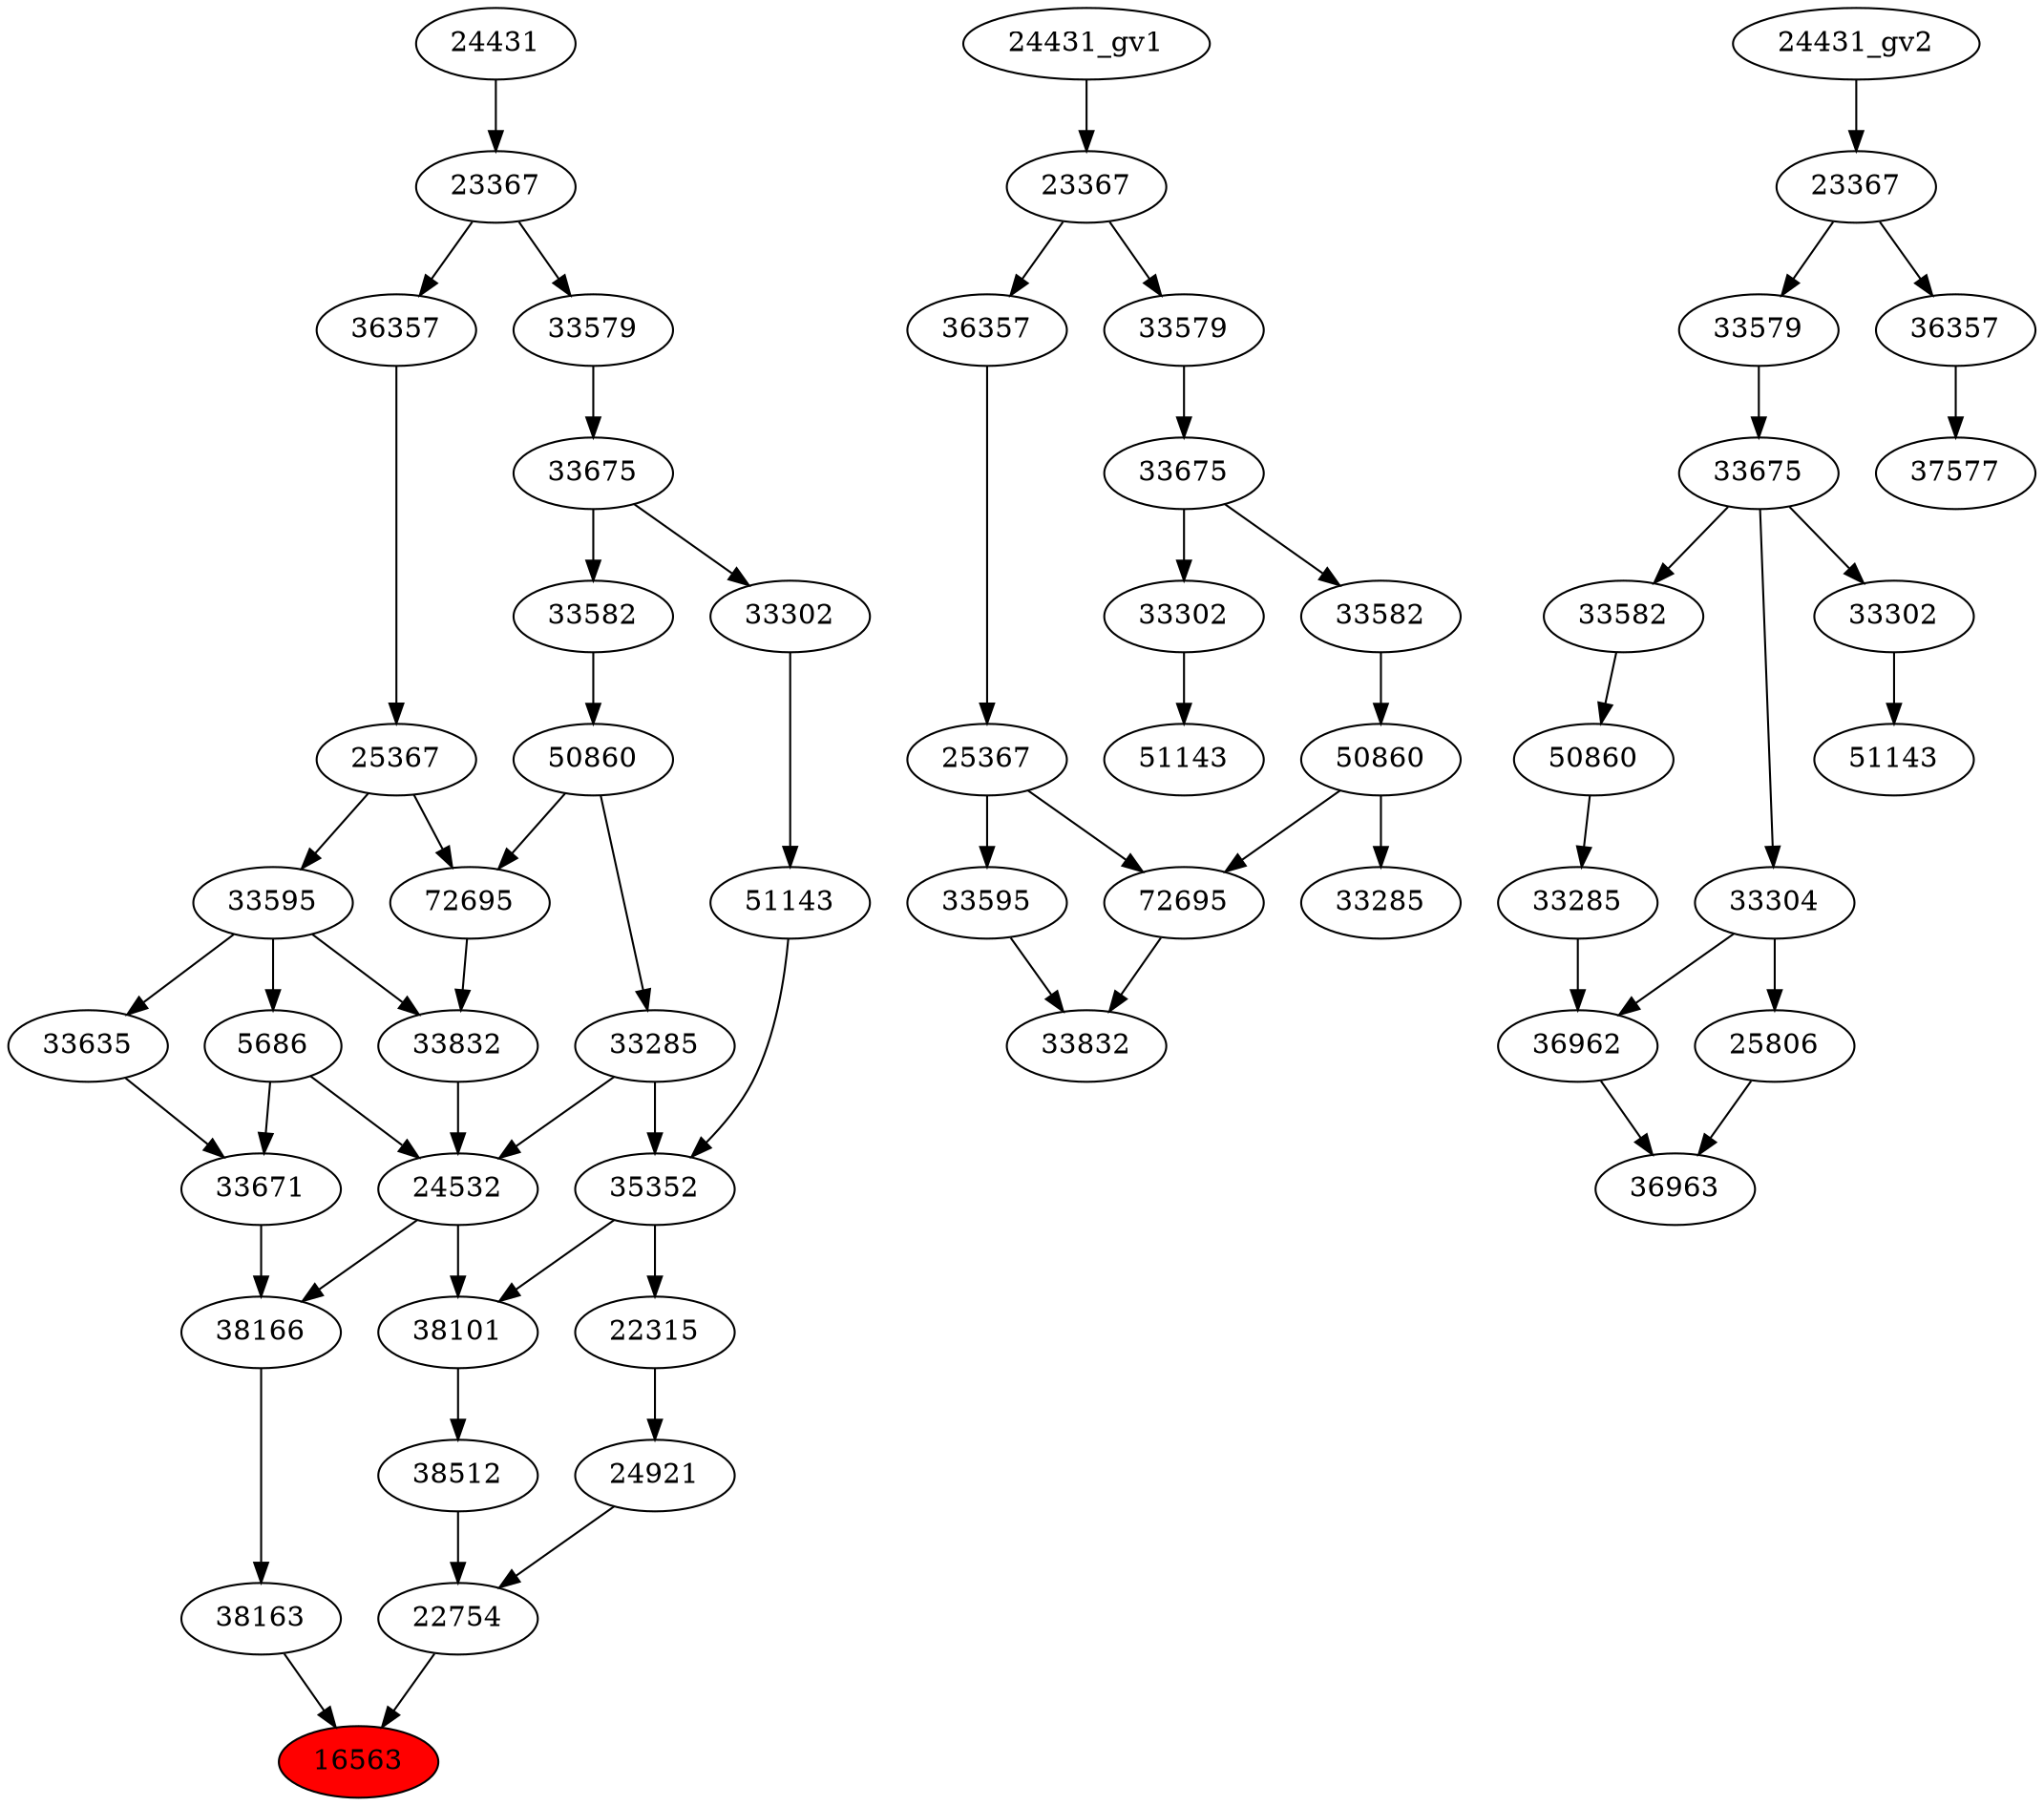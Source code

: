 strict digraph root {
	node [label="\N"];
	{
		node [fillcolor="",
			label="\N",
			style=""
		];
		16563		 [fillcolor=red,
			label=16563,
			style=filled];
		22754		 [label=22754];
		22754 -> 16563;
		38163		 [label=38163];
		38163 -> 16563;
		38512		 [label=38512];
		38512 -> 22754;
		24921		 [label=24921];
		24921 -> 22754;
		38166		 [label=38166];
		38166 -> 38163;
		38101		 [label=38101];
		38101 -> 38512;
		22315		 [label=22315];
		22315 -> 24921;
		24532		 [label=24532];
		24532 -> 38166;
		24532 -> 38101;
		33671		 [label=33671];
		33671 -> 38166;
		35352		 [label=35352];
		35352 -> 38101;
		35352 -> 22315;
		33285		 [label=33285];
		33285 -> 24532;
		33285 -> 35352;
		5686		 [label=5686];
		5686 -> 24532;
		5686 -> 33671;
		33832		 [label=33832];
		33832 -> 24532;
		33635		 [label=33635];
		33635 -> 33671;
		51143		 [label=51143];
		51143 -> 35352;
		50860		 [label=50860];
		50860 -> 33285;
		72695		 [label=72695];
		50860 -> 72695;
		33595		 [label=33595];
		33595 -> 5686;
		33595 -> 33832;
		33595 -> 33635;
		72695 -> 33832;
		33302		 [label=33302];
		33302 -> 51143;
		33582		 [label=33582];
		33582 -> 50860;
		25367		 [label=25367];
		25367 -> 33595;
		25367 -> 72695;
		33675		 [label=33675];
		33675 -> 33302;
		33675 -> 33582;
		36357		 [label=36357];
		36357 -> 25367;
		33579		 [label=33579];
		33579 -> 33675;
		23367		 [label=23367];
		23367 -> 36357;
		23367 -> 33579;
		24431		 [label=24431];
		24431 -> 23367;
	}
	{
		node [label="\N"];
		"33285_gv1"		 [label=33285];
		"50860_gv1"		 [label=50860];
		"50860_gv1" -> "33285_gv1";
		"72695_gv1"		 [label=72695];
		"50860_gv1" -> "72695_gv1";
		"33832_gv1"		 [label=33832];
		"72695_gv1" -> "33832_gv1";
		"33595_gv1"		 [label=33595];
		"33595_gv1" -> "33832_gv1";
		"51143_gv1"		 [label=51143];
		"33302_gv1"		 [label=33302];
		"33302_gv1" -> "51143_gv1";
		"33582_gv1"		 [label=33582];
		"33582_gv1" -> "50860_gv1";
		"25367_gv1"		 [label=25367];
		"25367_gv1" -> "72695_gv1";
		"25367_gv1" -> "33595_gv1";
		"33675_gv1"		 [label=33675];
		"33675_gv1" -> "33302_gv1";
		"33675_gv1" -> "33582_gv1";
		"36357_gv1"		 [label=36357];
		"36357_gv1" -> "25367_gv1";
		"33579_gv1"		 [label=33579];
		"33579_gv1" -> "33675_gv1";
		"23367_gv1"		 [label=23367];
		"23367_gv1" -> "36357_gv1";
		"23367_gv1" -> "33579_gv1";
		"24431_gv1" -> "23367_gv1";
	}
	{
		node [label="\N"];
		36963		 [label=36963];
		36962		 [label=36962];
		36962 -> 36963;
		25806		 [label=25806];
		25806 -> 36963;
		"50860_gv2"		 [label=50860];
		"33285_gv2"		 [label=33285];
		"50860_gv2" -> "33285_gv2";
		"33582_gv2"		 [label=33582];
		"33582_gv2" -> "50860_gv2";
		"33285_gv2" -> 36962;
		33304		 [label=33304];
		33304 -> 36962;
		33304 -> 25806;
		"51143_gv2"		 [label=51143];
		"33302_gv2"		 [label=33302];
		"33302_gv2" -> "51143_gv2";
		"33675_gv2"		 [label=33675];
		"33675_gv2" -> "33582_gv2";
		"33675_gv2" -> 33304;
		"33675_gv2" -> "33302_gv2";
		"33579_gv2"		 [label=33579];
		"33579_gv2" -> "33675_gv2";
		37577		 [label=37577];
		"36357_gv2"		 [label=36357];
		"36357_gv2" -> 37577;
		"23367_gv2"		 [label=23367];
		"23367_gv2" -> "33579_gv2";
		"23367_gv2" -> "36357_gv2";
		"24431_gv2" -> "23367_gv2";
	}
}
